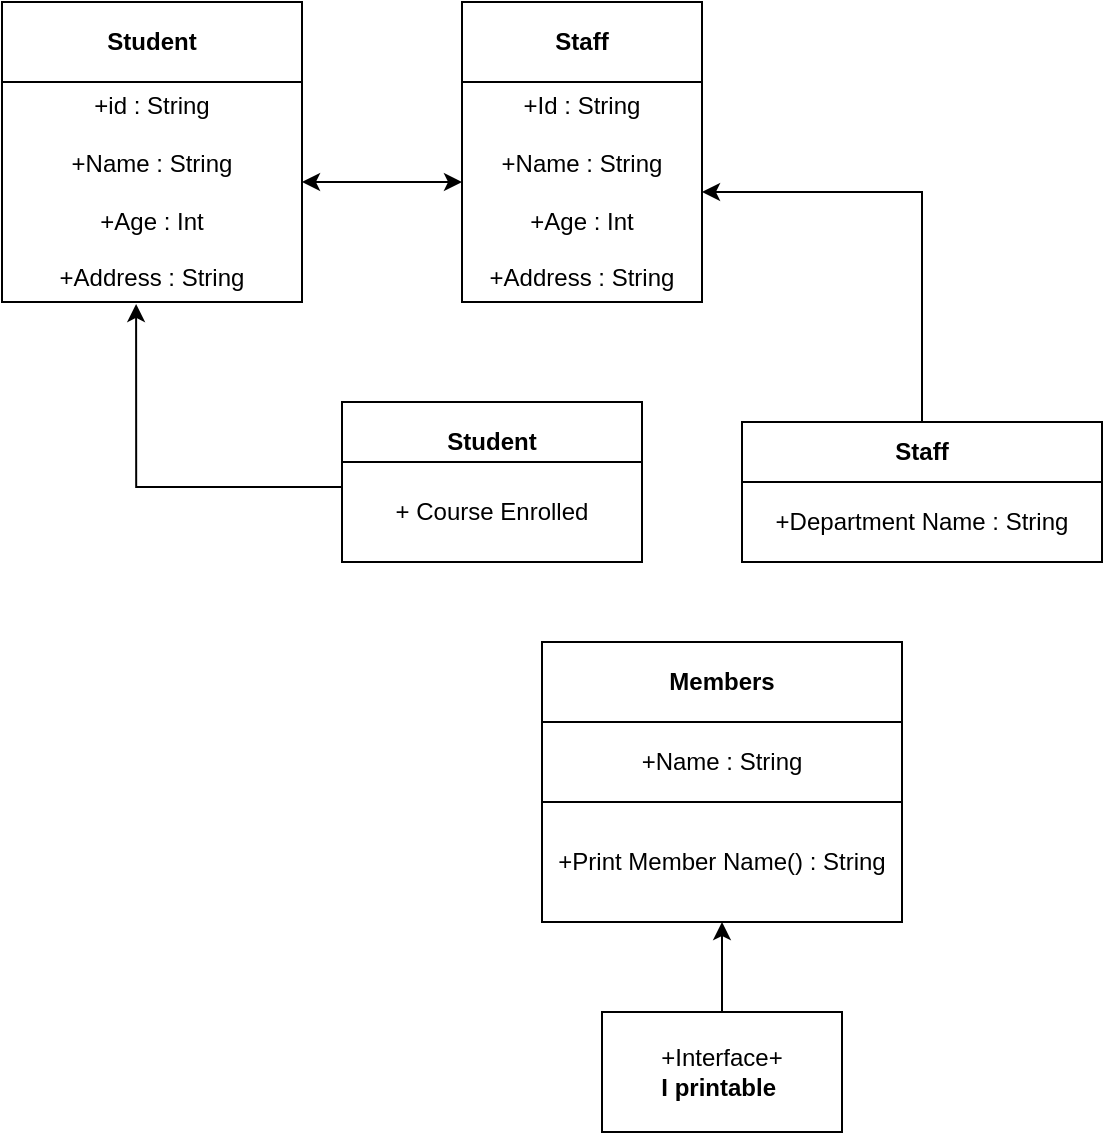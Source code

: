 <mxfile version="17.2.4" type="device"><diagram id="C5RBs43oDa-KdzZeNtuy" name="Page-1"><mxGraphModel dx="1607" dy="389" grid="1" gridSize="10" guides="1" tooltips="1" connect="1" arrows="1" fold="1" page="1" pageScale="1" pageWidth="827" pageHeight="1169" math="0" shadow="0"><root><mxCell id="WIyWlLk6GJQsqaUBKTNV-0"/><mxCell id="WIyWlLk6GJQsqaUBKTNV-1" parent="WIyWlLk6GJQsqaUBKTNV-0"/><mxCell id="ty8fGLpuizrToUJWzxUo-15" value="+id : String&lt;br&gt;&lt;br&gt;+Name : String&lt;br&gt;&lt;br&gt;+Age : Int&lt;br&gt;&lt;br&gt;+Address : String" style="whiteSpace=wrap;html=1;" vertex="1" parent="WIyWlLk6GJQsqaUBKTNV-1"><mxGeometry x="-80" y="120" width="150" height="110" as="geometry"/></mxCell><mxCell id="ty8fGLpuizrToUJWzxUo-16" value="&lt;b&gt;Staff&lt;/b&gt;" style="rounded=0;whiteSpace=wrap;html=1;" vertex="1" parent="WIyWlLk6GJQsqaUBKTNV-1"><mxGeometry x="150" y="80" width="120" height="40" as="geometry"/></mxCell><mxCell id="ty8fGLpuizrToUJWzxUo-18" value="+Id : String&lt;br&gt;&lt;br&gt;+Name : String&lt;br&gt;&lt;br&gt;+Age : Int&lt;br&gt;&lt;br&gt;+Address : String" style="rounded=0;whiteSpace=wrap;html=1;" vertex="1" parent="WIyWlLk6GJQsqaUBKTNV-1"><mxGeometry x="150" y="120" width="120" height="110" as="geometry"/></mxCell><mxCell id="ty8fGLpuizrToUJWzxUo-20" value="&lt;b&gt;Student&lt;/b&gt;" style="rounded=0;whiteSpace=wrap;html=1;" vertex="1" parent="WIyWlLk6GJQsqaUBKTNV-1"><mxGeometry x="90" y="280" width="150" height="40" as="geometry"/></mxCell><mxCell id="ty8fGLpuizrToUJWzxUo-31" style="edgeStyle=orthogonalEdgeStyle;rounded=0;orthogonalLoop=1;jettySize=auto;html=1;exitX=0;exitY=0.25;exitDx=0;exitDy=0;entryX=0.447;entryY=1.009;entryDx=0;entryDy=0;entryPerimeter=0;" edge="1" parent="WIyWlLk6GJQsqaUBKTNV-1" source="ty8fGLpuizrToUJWzxUo-21" target="ty8fGLpuizrToUJWzxUo-15"><mxGeometry relative="1" as="geometry"/></mxCell><mxCell id="ty8fGLpuizrToUJWzxUo-21" value="+ Course Enrolled" style="rounded=0;whiteSpace=wrap;html=1;" vertex="1" parent="WIyWlLk6GJQsqaUBKTNV-1"><mxGeometry x="90" y="310" width="150" height="50" as="geometry"/></mxCell><mxCell id="ty8fGLpuizrToUJWzxUo-32" style="edgeStyle=orthogonalEdgeStyle;rounded=0;orthogonalLoop=1;jettySize=auto;html=1;exitX=0.5;exitY=0;exitDx=0;exitDy=0;entryX=1;entryY=0.5;entryDx=0;entryDy=0;" edge="1" parent="WIyWlLk6GJQsqaUBKTNV-1" source="ty8fGLpuizrToUJWzxUo-23" target="ty8fGLpuizrToUJWzxUo-18"><mxGeometry relative="1" as="geometry"/></mxCell><mxCell id="ty8fGLpuizrToUJWzxUo-23" value="&lt;b&gt;Staff&lt;/b&gt;" style="rounded=0;whiteSpace=wrap;html=1;" vertex="1" parent="WIyWlLk6GJQsqaUBKTNV-1"><mxGeometry x="290" y="290" width="180" height="30" as="geometry"/></mxCell><mxCell id="ty8fGLpuizrToUJWzxUo-24" value="+Department Name : String" style="rounded=0;whiteSpace=wrap;html=1;" vertex="1" parent="WIyWlLk6GJQsqaUBKTNV-1"><mxGeometry x="290" y="320" width="180" height="40" as="geometry"/></mxCell><mxCell id="ty8fGLpuizrToUJWzxUo-25" value="&lt;b&gt;Members&lt;/b&gt;" style="rounded=0;whiteSpace=wrap;html=1;" vertex="1" parent="WIyWlLk6GJQsqaUBKTNV-1"><mxGeometry x="190" y="400" width="180" height="40" as="geometry"/></mxCell><mxCell id="ty8fGLpuizrToUJWzxUo-26" value="+Name : String" style="rounded=0;whiteSpace=wrap;html=1;" vertex="1" parent="WIyWlLk6GJQsqaUBKTNV-1"><mxGeometry x="190" y="440" width="180" height="40" as="geometry"/></mxCell><mxCell id="ty8fGLpuizrToUJWzxUo-27" value="+Print Member Name() : String" style="rounded=0;whiteSpace=wrap;html=1;" vertex="1" parent="WIyWlLk6GJQsqaUBKTNV-1"><mxGeometry x="190" y="480" width="180" height="60" as="geometry"/></mxCell><mxCell id="ty8fGLpuizrToUJWzxUo-34" style="edgeStyle=orthogonalEdgeStyle;rounded=0;orthogonalLoop=1;jettySize=auto;html=1;entryX=0.5;entryY=1;entryDx=0;entryDy=0;" edge="1" parent="WIyWlLk6GJQsqaUBKTNV-1" source="ty8fGLpuizrToUJWzxUo-28" target="ty8fGLpuizrToUJWzxUo-27"><mxGeometry relative="1" as="geometry"/></mxCell><mxCell id="ty8fGLpuizrToUJWzxUo-28" value="+Interface+&lt;br&gt;&lt;b&gt;I printable&amp;nbsp;&lt;/b&gt;" style="rounded=0;whiteSpace=wrap;html=1;" vertex="1" parent="WIyWlLk6GJQsqaUBKTNV-1"><mxGeometry x="220" y="585" width="120" height="60" as="geometry"/></mxCell><mxCell id="ty8fGLpuizrToUJWzxUo-30" value="" style="endArrow=classic;startArrow=classic;html=1;rounded=0;" edge="1" parent="WIyWlLk6GJQsqaUBKTNV-1"><mxGeometry width="50" height="50" relative="1" as="geometry"><mxPoint x="70" y="170" as="sourcePoint"/><mxPoint x="150" y="170" as="targetPoint"/><Array as="points"><mxPoint x="150" y="170"/></Array></mxGeometry></mxCell><mxCell id="ty8fGLpuizrToUJWzxUo-35" value="&lt;b&gt;Student&lt;/b&gt;" style="rounded=0;whiteSpace=wrap;html=1;" vertex="1" parent="WIyWlLk6GJQsqaUBKTNV-1"><mxGeometry x="-80" y="80" width="150" height="40" as="geometry"/></mxCell></root></mxGraphModel></diagram></mxfile>